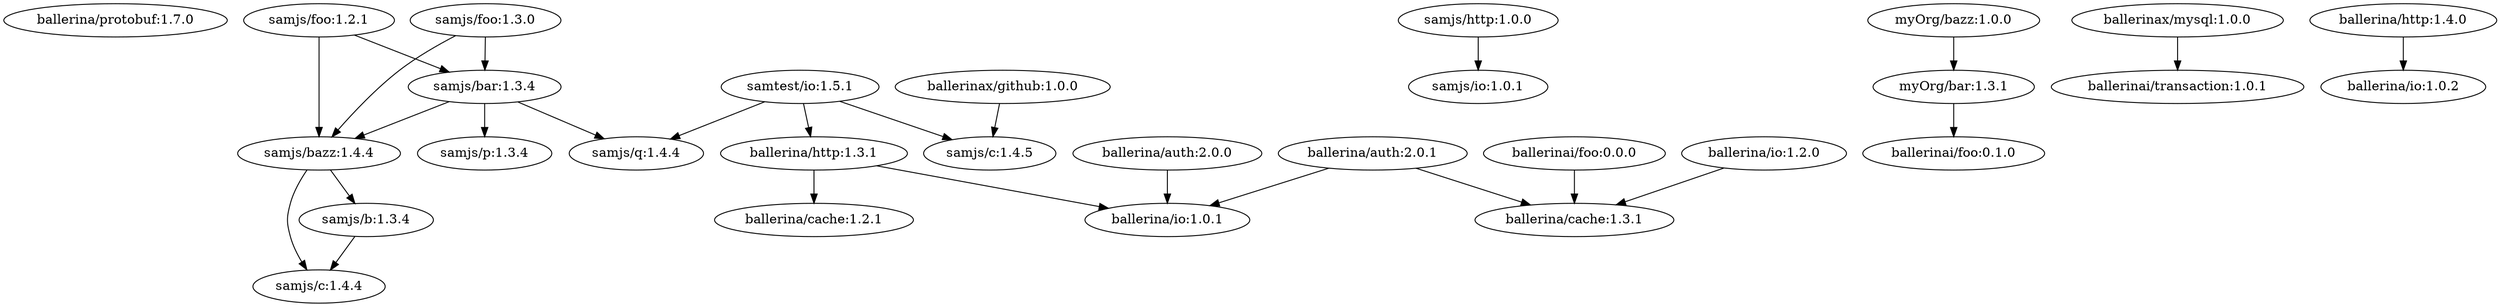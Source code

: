 digraph "index" {
    subgraph "ballerina/protobuf:0.6.0" {
        "ballerinaVersion"="2201.0.0";
    }
    subgraph "ballerina/protobuf:0.7.0" {
        "ballerinaVersion"="2201.0.0";
    }
    subgraph "ballerina/protobuf.types.timestamp:1.0.0" {
        "ballerinaVersion"="2201.0.0";
    }

    subgraph "ballerina/protobuf:1.6.0" {
        "ballerinaVersion"="2201.0.0";
    }
    subgraph "ballerina/protobuf:1.7.0" {
        "ballerinaVersion"="2201.0.0";
        "ballerina/protobuf:1.7.0" [other_modules = "protobuf.types.duration"]
    }

    subgraph "ballerina/io:2.0.0-alpha.1" {
        "ballerinaVersion"="2201.0.0";
    }
    subgraph "ballerina/io:1.3.0-beta.1" {
        "ballerinaVersion"="2201.0.0";
    }
    subgraph "ballerina/io:1.1.0" {
        "ballerinaVersion"="2201.0.0";
    }
    subgraph "ballerina/io:1.0.2" {
        "ballerinaVersion"="2201.0.0";
    }

    subgraph "samjs/foo:1.3.0" {
        "ballerinaVersion"="2201.0.0";
        "samjs/foo:1.3.0" -> "samjs/bar:1.3.4"
        "samjs/foo:1.3.0" -> "samjs/bazz:1.4.4"
    }

    subgraph "samjs/io:1.1.0" {
        "ballerinaVersion"="2201.0.0";
    }
    subgraph "samjs/io:1.0.2" {
        "ballerinaVersion"="2201.0.0";
    }
    subgraph "samjs/io:1.0.1" {
        "ballerinaVersion"="2201.0.0";
    }

    subgraph "samjs/http:1.0.0" {
        "ballerinaVersion"="2201.0.0";
        "samjs/http:1.0.0" -> "samjs/io:1.0.1"
    }

    subgraph "samjs/foo:1.2.1" {
        "ballerinaVersion"="2201.0.0";
        "samjs/foo:1.2.1" -> "samjs/bar:1.3.4"
        "samjs/foo:1.2.1" -> "samjs/bazz:1.4.4"
    }

    subgraph "samjs/bazz:1.4.4" {
        "ballerinaVersion"="2201.0.0";
        "samjs/bazz:1.4.4" -> "samjs/b:1.3.4"
        "samjs/bazz:1.4.4" -> "samjs/c:1.4.4"
    }

    subgraph "samjs/bar:1.3.4" {
        "ballerinaVersion"="2201.0.0";
        "samjs/bar:1.3.4" -> "samjs/bazz:1.4.4"
        "samjs/bar:1.3.4" -> "samjs/p:1.3.4"
        "samjs/bar:1.3.4" -> "samjs/q:1.4.4"
    }

    subgraph "samjs/b:1.3.4" {
        "ballerinaVersion"="2201.0.0";
        "samjs/b:1.3.4" -> "samjs/c:1.4.4"
    }

    subgraph "samjs/p:1.3.4" {
        "ballerinaVersion"="2201.0.0";
    }

    subgraph "samjs/q:1.4.4" {
        "ballerinaVersion"="2201.0.0";
    }

    subgraph "samjs/c:1.4.4" {
        "ballerinaVersion"="2201.0.0";
    }

    subgraph "samjs/c:1.4.5" {
        "ballerinaVersion"="2201.0.0";
    }

    subgraph "myOrg/bazz:1.0.0" {
        "ballerinaVersion"="2201.0.0";
        "myOrg/bazz:1.0.0" -> "myOrg/bar:1.3.1"
    }

    subgraph "myOrg/bar:1.3.1" {
        "ballerinaVersion"="2201.0.0";
        "myOrg/bar:1.3.1" -> "ballerinai/foo:0.1.0"
    }

    subgraph "ballerinax/github:1.0.0" {
        "ballerinaVersion"="2201.0.0";
        "ballerinax/github:1.0.0" -> "samjs/c:1.4.5"
    }

    subgraph "ballerinax/mysql:1.0.0" {
        "ballerinaVersion"="2201.0.0";
        "ballerinax/mysql:1.0.0" -> "ballerinai/transaction:1.0.1"
    }

    subgraph "ballerinai/transaction:1.0.1" {
        "ballerinaVersion"="2201.0.0";
        // this is added to avoid the exception thrown from the test framework
    }

    subgraph "ballerinai/foo:0.1.0" {
        "ballerinaVersion"="2201.0.0";
        // this is added to avoid the exception thrown from the test framework
    }

    subgraph "ballerina/auth:2.1.0-alpha.1" {
        "ballerinaVersion"="2201.0.0";
    }

    subgraph "ballerina/auth:2.1.0-beta.1" {
        "ballerinaVersion"="2201.0.0";
    }

    subgraph "ballerina/http:1.4.0" {
        "ballerinaVersion"="2201.0.0";
        "ballerina/http:1.4.0" -> "ballerina/io:1.0.2"
    }

    subgraph "samjs/qux.foo:1.0.2" {
        "ballerinaVersion"="2201.0.0";
    }

    subgraph "samjs/qux.foo:1.0.5" {
        "ballerinaVersion"="2201.0.0";
    }

    // MOVE THIS TO THE LOCAL REPO
    subgraph "samtest/io:1.5.1" {
    "ballerinaVersion"="2201.0.0";
    "samtest/io:1.5.1" -> "ballerina/http:1.3.1"
    "samtest/io:1.5.1" -> "samjs/c:1.4.5"
    "samtest/io:1.5.1" -> "samjs/q:1.4.4"
    }

    // MOVE THIS TO THE DIST REPO
    subgraph "ballerina/io:1.0.1" {
    }

    subgraph "ballerina/io:1.2.0" {
    "ballerina/io:1.2.0" -> "ballerina/cache:1.3.1"
    }

    subgraph "ballerina/http:1.3.1" {
    "ballerina/http:1.3.1" -> "ballerina/io:1.0.1"
    "ballerina/http:1.3.1" -> "ballerina/cache:1.2.1"
    }

    subgraph "ballerina/auth:2.0.0" {
    "ballerina/auth:2.0.0" -> "ballerina/io:1.0.1"
    }

    subgraph "ballerina/auth:2.0.1" {
    "ballerina/auth:2.0.1" -> "ballerina/io:1.0.1"
    "ballerina/auth:2.0.1" -> "ballerina/cache:1.3.1"
    }

    subgraph "ballerina/cache:1.2.1" {
    }

    subgraph "ballerina/cache:1.3.1" {
    }

    subgraph "ballerina/cache:1.3.2" {
    }

    subgraph "ballerina/cache:1.4.0" {
    }

    subgraph "ballerinai/transaction:0.0.0" {
    }
    subgraph "ballerinai/foo:0.0.0" {
    "ballerinai/foo:0.0.0" -> "ballerina/cache:1.3.1"
    }

    subgraph "ballerinax/observe:1.0.0-beta.1" {
    }
    subgraph "ballerinax/observe:1.0.0-alpha" {
    }
}

